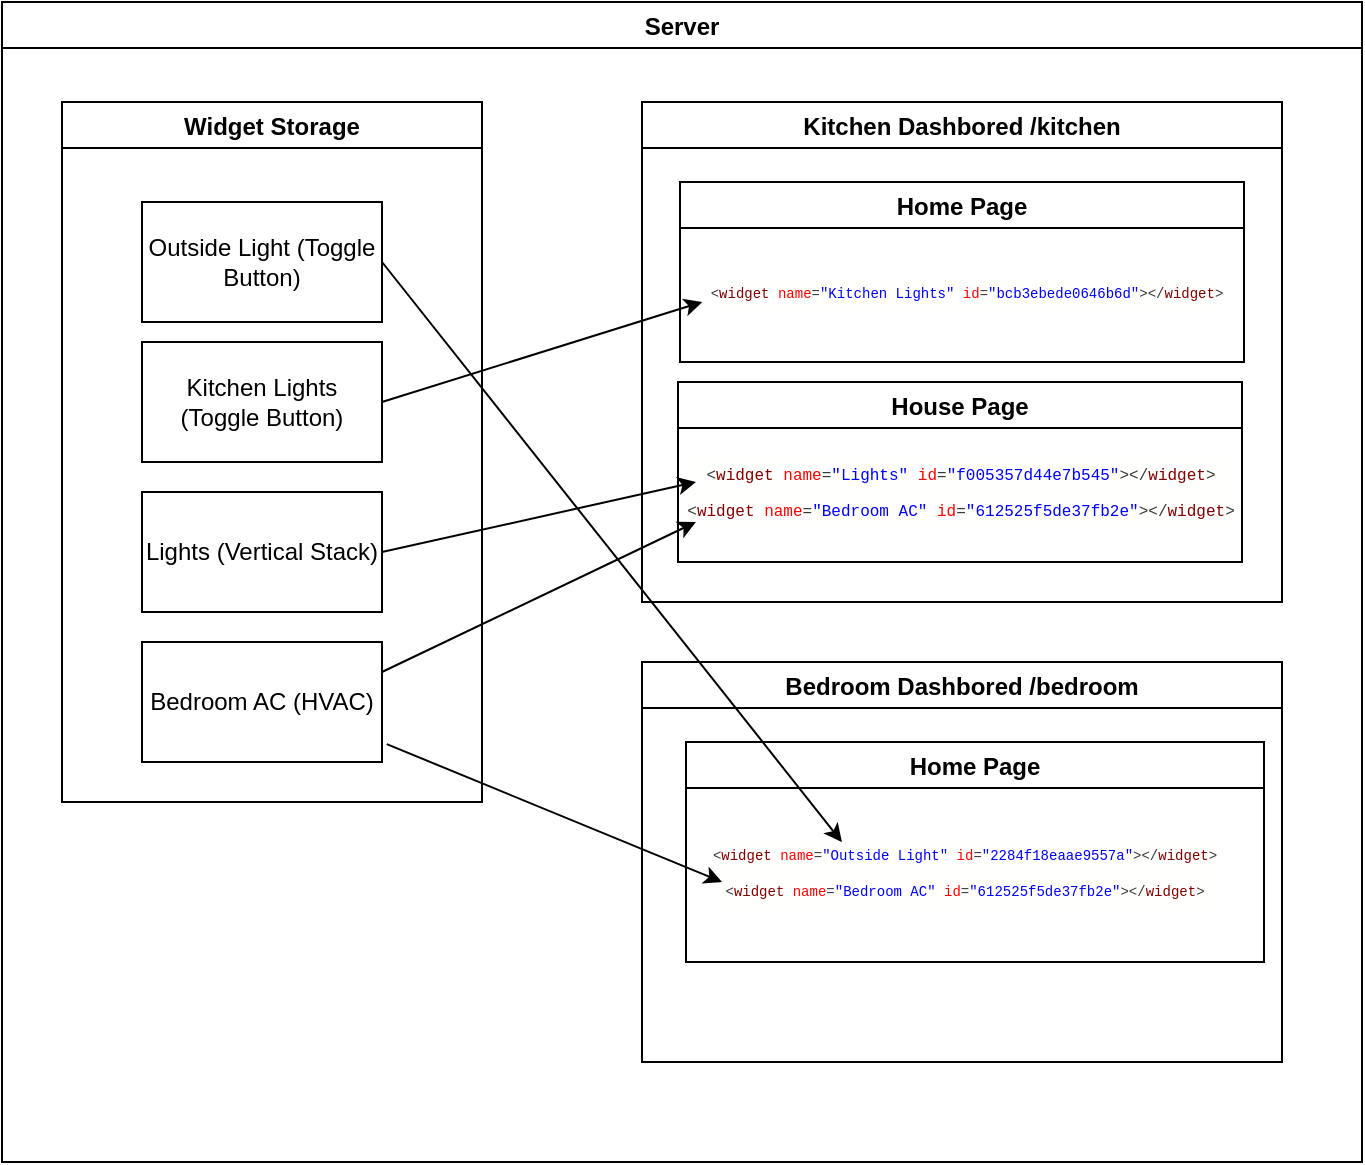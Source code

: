 <mxfile version="20.5.1" type="device"><diagram id="8hrYj1N_bWsOd9_8Y7jt" name="Page-1"><mxGraphModel dx="1186" dy="739" grid="1" gridSize="10" guides="1" tooltips="1" connect="1" arrows="1" fold="1" page="1" pageScale="1" pageWidth="827" pageHeight="1169" math="0" shadow="0"><root><mxCell id="0"/><mxCell id="1" parent="0"/><mxCell id="TJVoXJE9LpukAx_Y5Sbc-14" value="Server" style="swimlane;" vertex="1" parent="1"><mxGeometry x="60" y="280" width="680" height="580" as="geometry"/></mxCell><mxCell id="TJVoXJE9LpukAx_Y5Sbc-16" value="Kitchen Dashbored /kitchen" style="swimlane;startSize=23;" vertex="1" parent="TJVoXJE9LpukAx_Y5Sbc-14"><mxGeometry x="320" y="50" width="320" height="250" as="geometry"/></mxCell><mxCell id="TJVoXJE9LpukAx_Y5Sbc-23" value="Home Page" style="swimlane;" vertex="1" parent="TJVoXJE9LpukAx_Y5Sbc-16"><mxGeometry x="19" y="40" width="282" height="90" as="geometry"/></mxCell><mxCell id="TJVoXJE9LpukAx_Y5Sbc-30" value="&lt;div style=&quot;background-color: rgb(255, 255, 254); font-family: Menlo, Monaco, &amp;quot;Courier New&amp;quot;, monospace; font-weight: normal; font-size: 7px; line-height: 18px; color: rgb(0, 0, 0);&quot;&gt;&lt;div&gt;&lt;span style=&quot;color: #383838;&quot;&gt;&amp;lt;&lt;/span&gt;&lt;span style=&quot;color: #800000;&quot;&gt;widget&lt;/span&gt;&lt;span style=&quot;color: #000000;&quot;&gt; &lt;/span&gt;&lt;span style=&quot;color: #ff0000;&quot;&gt;name&lt;/span&gt;&lt;span style=&quot;color: #383838;&quot;&gt;=&lt;/span&gt;&lt;span style=&quot;color: #0000ff;&quot;&gt;&quot;Kitchen Lights&quot;&lt;/span&gt;&lt;span style=&quot;color: #000000;&quot;&gt; &lt;/span&gt;&lt;span style=&quot;color: #ff0000;&quot;&gt;id&lt;/span&gt;&lt;span style=&quot;color: #383838;&quot;&gt;=&lt;/span&gt;&lt;span style=&quot;color: #0000ff;&quot;&gt;&quot;bcb3ebede0646b6d&quot;&lt;/span&gt;&lt;span style=&quot;color: #383838;&quot;&gt;&amp;gt;&amp;lt;/&lt;/span&gt;&lt;span style=&quot;color: #800000;&quot;&gt;widget&lt;/span&gt;&lt;span style=&quot;color: #383838;&quot;&gt;&amp;gt;&lt;/span&gt;&lt;/div&gt;&lt;/div&gt;" style="text;html=1;align=center;verticalAlign=middle;resizable=0;points=[];autosize=1;strokeColor=none;fillColor=none;" vertex="1" parent="TJVoXJE9LpukAx_Y5Sbc-23"><mxGeometry x="3" y="40" width="280" height="30" as="geometry"/></mxCell><mxCell id="TJVoXJE9LpukAx_Y5Sbc-25" value="House Page" style="swimlane;" vertex="1" parent="TJVoXJE9LpukAx_Y5Sbc-16"><mxGeometry x="18" y="140" width="282" height="90" as="geometry"/></mxCell><mxCell id="TJVoXJE9LpukAx_Y5Sbc-31" value="&lt;div style=&quot;background-color: rgb(255, 255, 254); font-family: Menlo, Monaco, &amp;quot;Courier New&amp;quot;, monospace; font-weight: normal; font-size: 8px; line-height: 18px; color: rgb(0, 0, 0);&quot;&gt;&lt;div style=&quot;line-height: 18px;&quot;&gt;&lt;div&gt;    &lt;span style=&quot;color: #383838;&quot;&gt;&amp;lt;&lt;/span&gt;&lt;span style=&quot;color: #800000;&quot;&gt;widget&lt;/span&gt; &lt;span style=&quot;color: #ff0000;&quot;&gt;name&lt;/span&gt;&lt;span style=&quot;color: #383838;&quot;&gt;=&lt;/span&gt;&lt;span style=&quot;color: #0000ff;&quot;&gt;&quot;Lights&quot;&lt;/span&gt; &lt;span style=&quot;color: #ff0000;&quot;&gt;id&lt;/span&gt;&lt;span style=&quot;color: #383838;&quot;&gt;=&lt;/span&gt;&lt;span style=&quot;color: #0000ff;&quot;&gt;&quot;f005357d44e7b545&quot;&lt;/span&gt;&lt;span style=&quot;color: #383838;&quot;&gt;&amp;gt;&amp;lt;/&lt;/span&gt;&lt;span style=&quot;color: #800000;&quot;&gt;widget&lt;/span&gt;&lt;span style=&quot;color: #383838;&quot;&gt;&amp;gt;&lt;/span&gt;&lt;/div&gt;&lt;div&gt;    &lt;span style=&quot;color: #383838;&quot;&gt;&amp;lt;&lt;/span&gt;&lt;span style=&quot;color: #800000;&quot;&gt;widget&lt;/span&gt; &lt;span style=&quot;color: #ff0000;&quot;&gt;name&lt;/span&gt;&lt;span style=&quot;color: #383838;&quot;&gt;=&lt;/span&gt;&lt;span style=&quot;color: #0000ff;&quot;&gt;&quot;Bedroom AC&quot;&lt;/span&gt; &lt;span style=&quot;color: #ff0000;&quot;&gt;id&lt;/span&gt;&lt;span style=&quot;color: #383838;&quot;&gt;=&lt;/span&gt;&lt;span style=&quot;color: #0000ff;&quot;&gt;&quot;612525f5de37fb2e&quot;&lt;/span&gt;&lt;span style=&quot;color: #383838;&quot;&gt;&amp;gt;&amp;lt;/&lt;/span&gt;&lt;span style=&quot;color: #800000;&quot;&gt;widget&lt;/span&gt;&lt;span style=&quot;color: #383838;&quot;&gt;&amp;gt;&lt;/span&gt;&lt;/div&gt;&lt;/div&gt;&lt;/div&gt;" style="text;html=1;align=center;verticalAlign=middle;resizable=0;points=[];autosize=1;strokeColor=none;fillColor=none;" vertex="1" parent="TJVoXJE9LpukAx_Y5Sbc-25"><mxGeometry x="-9" y="30" width="300" height="50" as="geometry"/></mxCell><mxCell id="TJVoXJE9LpukAx_Y5Sbc-19" value="Widget Storage" style="swimlane;" vertex="1" parent="TJVoXJE9LpukAx_Y5Sbc-14"><mxGeometry x="30" y="50" width="210" height="350" as="geometry"/></mxCell><mxCell id="TJVoXJE9LpukAx_Y5Sbc-20" value="Outside Light (Toggle Button)" style="rounded=0;whiteSpace=wrap;html=1;" vertex="1" parent="TJVoXJE9LpukAx_Y5Sbc-19"><mxGeometry x="40" y="50" width="120" height="60" as="geometry"/></mxCell><mxCell id="TJVoXJE9LpukAx_Y5Sbc-21" value="Kitchen Lights (Toggle Button)" style="rounded=0;whiteSpace=wrap;html=1;" vertex="1" parent="TJVoXJE9LpukAx_Y5Sbc-19"><mxGeometry x="40" y="120" width="120" height="60" as="geometry"/></mxCell><mxCell id="TJVoXJE9LpukAx_Y5Sbc-22" value="Lights (Vertical Stack)" style="rounded=0;whiteSpace=wrap;html=1;" vertex="1" parent="TJVoXJE9LpukAx_Y5Sbc-19"><mxGeometry x="40" y="195" width="120" height="60" as="geometry"/></mxCell><mxCell id="TJVoXJE9LpukAx_Y5Sbc-24" value="Bedroom AC (HVAC)" style="rounded=0;whiteSpace=wrap;html=1;" vertex="1" parent="TJVoXJE9LpukAx_Y5Sbc-19"><mxGeometry x="40" y="270" width="120" height="60" as="geometry"/></mxCell><mxCell id="TJVoXJE9LpukAx_Y5Sbc-27" value="Bedroom Dashbored /bedroom" style="swimlane;startSize=23;" vertex="1" parent="TJVoXJE9LpukAx_Y5Sbc-14"><mxGeometry x="320" y="330" width="320" height="200" as="geometry"/></mxCell><mxCell id="TJVoXJE9LpukAx_Y5Sbc-28" value="Home Page" style="swimlane;" vertex="1" parent="TJVoXJE9LpukAx_Y5Sbc-27"><mxGeometry x="22" y="40" width="289" height="110" as="geometry"/></mxCell><mxCell id="TJVoXJE9LpukAx_Y5Sbc-36" value="&lt;div style=&quot;background-color: rgb(255, 255, 254); font-family: Menlo, Monaco, &amp;quot;Courier New&amp;quot;, monospace; font-weight: normal; font-size: 8px; line-height: 18px; color: rgb(0, 0, 0);&quot;&gt;&lt;div style=&quot;line-height: 18px; font-size: 7px;&quot;&gt;&lt;div style=&quot;line-height: 18px;&quot;&gt;&lt;div&gt;    &lt;span style=&quot;color: #383838;&quot;&gt;&amp;lt;&lt;/span&gt;&lt;span style=&quot;color: #800000;&quot;&gt;widget&lt;/span&gt; &lt;span style=&quot;color: #ff0000;&quot;&gt;name&lt;/span&gt;&lt;span style=&quot;color: #383838;&quot;&gt;=&lt;/span&gt;&lt;span style=&quot;color: #0000ff;&quot;&gt;&quot;Outside Light&quot;&lt;/span&gt; &lt;span style=&quot;color: #ff0000;&quot;&gt;id&lt;/span&gt;&lt;span style=&quot;color: #383838;&quot;&gt;=&lt;/span&gt;&lt;span style=&quot;color: #0000ff;&quot;&gt;&quot;2284f18eaae9557a&quot;&lt;/span&gt;&lt;span style=&quot;color: #383838;&quot;&gt;&amp;gt;&amp;lt;/&lt;/span&gt;&lt;span style=&quot;color: #800000;&quot;&gt;widget&lt;/span&gt;&lt;span style=&quot;color: #383838;&quot;&gt;&amp;gt;&lt;/span&gt;&lt;/div&gt;&lt;div&gt;    &lt;span style=&quot;color: #383838;&quot;&gt;&amp;lt;&lt;/span&gt;&lt;span style=&quot;color: #800000;&quot;&gt;widget&lt;/span&gt; &lt;span style=&quot;color: #ff0000;&quot;&gt;name&lt;/span&gt;&lt;span style=&quot;color: #383838;&quot;&gt;=&lt;/span&gt;&lt;span style=&quot;color: #0000ff;&quot;&gt;&quot;Bedroom AC&quot;&lt;/span&gt; &lt;span style=&quot;color: #ff0000;&quot;&gt;id&lt;/span&gt;&lt;span style=&quot;color: #383838;&quot;&gt;=&lt;/span&gt;&lt;span style=&quot;color: #0000ff;&quot;&gt;&quot;612525f5de37fb2e&quot;&lt;/span&gt;&lt;span style=&quot;color: #383838;&quot;&gt;&amp;gt;&amp;lt;/&lt;/span&gt;&lt;span style=&quot;color: #800000;&quot;&gt;widget&lt;/span&gt;&lt;span style=&quot;color: #383838;&quot;&gt;&amp;gt;&lt;/span&gt;&lt;/div&gt;&lt;/div&gt;&lt;/div&gt;&lt;/div&gt;" style="text;html=1;align=center;verticalAlign=middle;resizable=0;points=[];autosize=1;strokeColor=none;fillColor=none;" vertex="1" parent="TJVoXJE9LpukAx_Y5Sbc-28"><mxGeometry x="-1" y="40" width="280" height="50" as="geometry"/></mxCell><mxCell id="TJVoXJE9LpukAx_Y5Sbc-33" value="" style="endArrow=classic;html=1;rounded=0;fontSize=8;entryX=0.06;entryY=0.8;entryDx=0;entryDy=0;entryPerimeter=0;exitX=1;exitY=0.25;exitDx=0;exitDy=0;" edge="1" parent="TJVoXJE9LpukAx_Y5Sbc-14" source="TJVoXJE9LpukAx_Y5Sbc-24" target="TJVoXJE9LpukAx_Y5Sbc-31"><mxGeometry width="50" height="50" relative="1" as="geometry"><mxPoint x="250" y="340" as="sourcePoint"/><mxPoint x="300" y="290" as="targetPoint"/></mxGeometry></mxCell><mxCell id="TJVoXJE9LpukAx_Y5Sbc-34" value="" style="endArrow=classic;html=1;rounded=0;fontSize=8;entryX=0.06;entryY=0.4;entryDx=0;entryDy=0;entryPerimeter=0;exitX=1;exitY=0.5;exitDx=0;exitDy=0;" edge="1" parent="TJVoXJE9LpukAx_Y5Sbc-14" source="TJVoXJE9LpukAx_Y5Sbc-22" target="TJVoXJE9LpukAx_Y5Sbc-31"><mxGeometry width="50" height="50" relative="1" as="geometry"><mxPoint x="200" y="345" as="sourcePoint"/><mxPoint x="360" y="270" as="targetPoint"/></mxGeometry></mxCell><mxCell id="TJVoXJE9LpukAx_Y5Sbc-35" value="" style="endArrow=classic;html=1;rounded=0;fontSize=8;entryX=0.029;entryY=0.667;entryDx=0;entryDy=0;entryPerimeter=0;exitX=1;exitY=0.5;exitDx=0;exitDy=0;" edge="1" parent="TJVoXJE9LpukAx_Y5Sbc-14" source="TJVoXJE9LpukAx_Y5Sbc-21" target="TJVoXJE9LpukAx_Y5Sbc-30"><mxGeometry width="50" height="50" relative="1" as="geometry"><mxPoint x="200" y="285" as="sourcePoint"/><mxPoint x="360" y="250" as="targetPoint"/></mxGeometry></mxCell><mxCell id="TJVoXJE9LpukAx_Y5Sbc-37" value="" style="endArrow=classic;html=1;rounded=0;fontSize=8;exitX=1.02;exitY=0.851;exitDx=0;exitDy=0;exitPerimeter=0;entryX=0.068;entryY=0.6;entryDx=0;entryDy=0;entryPerimeter=0;" edge="1" parent="TJVoXJE9LpukAx_Y5Sbc-14" source="TJVoXJE9LpukAx_Y5Sbc-24" target="TJVoXJE9LpukAx_Y5Sbc-36"><mxGeometry width="50" height="50" relative="1" as="geometry"><mxPoint x="200" y="345" as="sourcePoint"/><mxPoint x="360" y="450" as="targetPoint"/></mxGeometry></mxCell><mxCell id="TJVoXJE9LpukAx_Y5Sbc-38" value="" style="endArrow=classic;html=1;rounded=0;fontSize=8;exitX=1;exitY=0.5;exitDx=0;exitDy=0;entryX=0.282;entryY=0.2;entryDx=0;entryDy=0;entryPerimeter=0;" edge="1" parent="TJVoXJE9LpukAx_Y5Sbc-14" source="TJVoXJE9LpukAx_Y5Sbc-20" target="TJVoXJE9LpukAx_Y5Sbc-36"><mxGeometry width="50" height="50" relative="1" as="geometry"><mxPoint x="202.4" y="381.06" as="sourcePoint"/><mxPoint x="370.04" y="450" as="targetPoint"/></mxGeometry></mxCell></root></mxGraphModel></diagram></mxfile>